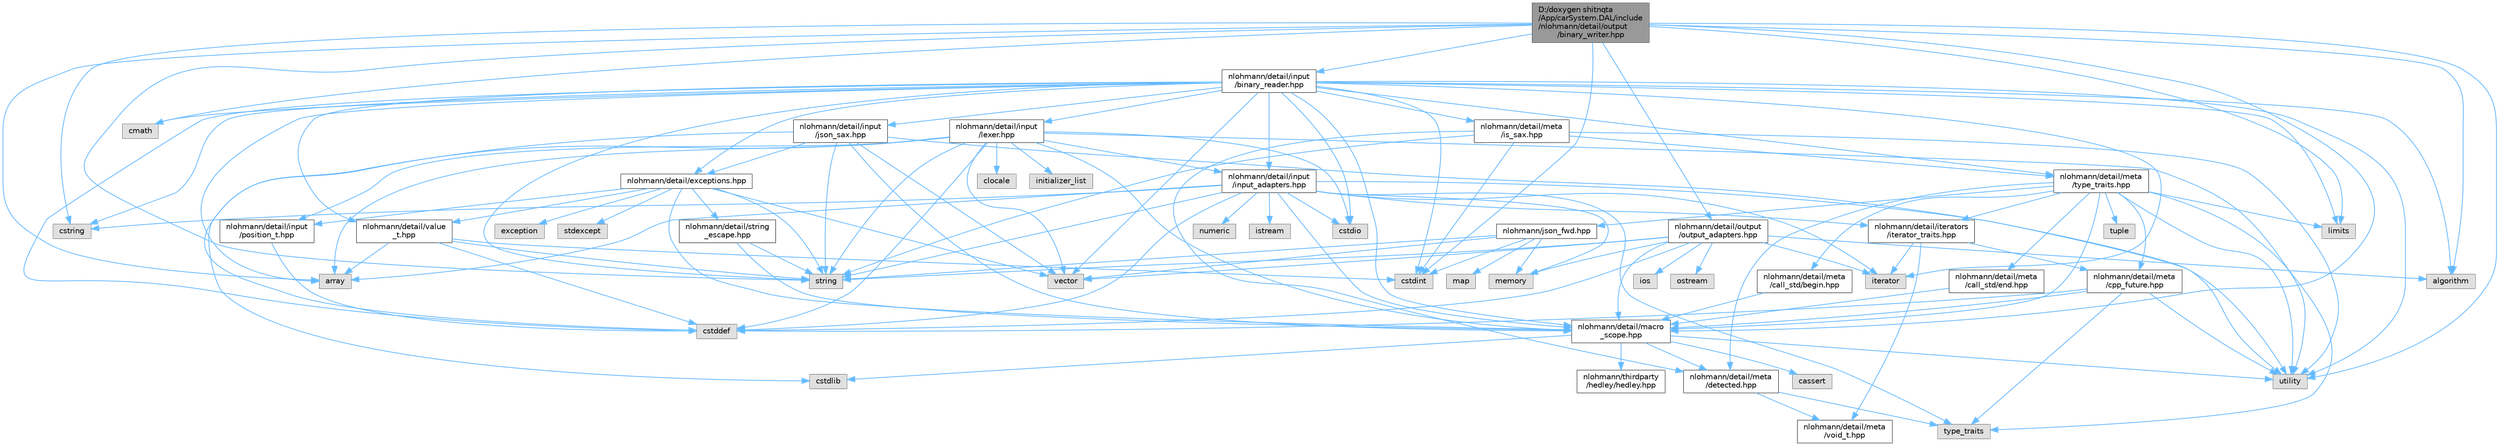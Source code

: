 digraph "D:/doxygen shitnqta/App/carSystem.DAL/include/nlohmann/detail/output/binary_writer.hpp"
{
 // INTERACTIVE_SVG=YES
 // LATEX_PDF_SIZE
  bgcolor="transparent";
  edge [fontname=Helvetica,fontsize=10,labelfontname=Helvetica,labelfontsize=10];
  node [fontname=Helvetica,fontsize=10,shape=box,height=0.2,width=0.4];
  Node1 [id="Node000001",label="D:/doxygen shitnqta\l/App/carSystem.DAL/include\l/nlohmann/detail/output\l/binary_writer.hpp",height=0.2,width=0.4,color="gray40", fillcolor="grey60", style="filled", fontcolor="black",tooltip=" "];
  Node1 -> Node2 [id="edge1_Node000001_Node000002",color="steelblue1",style="solid",tooltip=" "];
  Node2 [id="Node000002",label="algorithm",height=0.2,width=0.4,color="grey60", fillcolor="#E0E0E0", style="filled",tooltip=" "];
  Node1 -> Node3 [id="edge2_Node000001_Node000003",color="steelblue1",style="solid",tooltip=" "];
  Node3 [id="Node000003",label="array",height=0.2,width=0.4,color="grey60", fillcolor="#E0E0E0", style="filled",tooltip=" "];
  Node1 -> Node4 [id="edge3_Node000001_Node000004",color="steelblue1",style="solid",tooltip=" "];
  Node4 [id="Node000004",label="cmath",height=0.2,width=0.4,color="grey60", fillcolor="#E0E0E0", style="filled",tooltip=" "];
  Node1 -> Node5 [id="edge4_Node000001_Node000005",color="steelblue1",style="solid",tooltip=" "];
  Node5 [id="Node000005",label="cstdint",height=0.2,width=0.4,color="grey60", fillcolor="#E0E0E0", style="filled",tooltip=" "];
  Node1 -> Node6 [id="edge5_Node000001_Node000006",color="steelblue1",style="solid",tooltip=" "];
  Node6 [id="Node000006",label="cstring",height=0.2,width=0.4,color="grey60", fillcolor="#E0E0E0", style="filled",tooltip=" "];
  Node1 -> Node7 [id="edge6_Node000001_Node000007",color="steelblue1",style="solid",tooltip=" "];
  Node7 [id="Node000007",label="limits",height=0.2,width=0.4,color="grey60", fillcolor="#E0E0E0", style="filled",tooltip=" "];
  Node1 -> Node8 [id="edge7_Node000001_Node000008",color="steelblue1",style="solid",tooltip=" "];
  Node8 [id="Node000008",label="string",height=0.2,width=0.4,color="grey60", fillcolor="#E0E0E0", style="filled",tooltip=" "];
  Node1 -> Node9 [id="edge8_Node000001_Node000009",color="steelblue1",style="solid",tooltip=" "];
  Node9 [id="Node000009",label="utility",height=0.2,width=0.4,color="grey60", fillcolor="#E0E0E0", style="filled",tooltip=" "];
  Node1 -> Node10 [id="edge9_Node000001_Node000010",color="steelblue1",style="solid",tooltip=" "];
  Node10 [id="Node000010",label="nlohmann/detail/input\l/binary_reader.hpp",height=0.2,width=0.4,color="grey40", fillcolor="white", style="filled",URL="$a00164.html",tooltip=" "];
  Node10 -> Node2 [id="edge10_Node000010_Node000002",color="steelblue1",style="solid",tooltip=" "];
  Node10 -> Node3 [id="edge11_Node000010_Node000003",color="steelblue1",style="solid",tooltip=" "];
  Node10 -> Node4 [id="edge12_Node000010_Node000004",color="steelblue1",style="solid",tooltip=" "];
  Node10 -> Node11 [id="edge13_Node000010_Node000011",color="steelblue1",style="solid",tooltip=" "];
  Node11 [id="Node000011",label="cstddef",height=0.2,width=0.4,color="grey60", fillcolor="#E0E0E0", style="filled",tooltip=" "];
  Node10 -> Node5 [id="edge14_Node000010_Node000005",color="steelblue1",style="solid",tooltip=" "];
  Node10 -> Node12 [id="edge15_Node000010_Node000012",color="steelblue1",style="solid",tooltip=" "];
  Node12 [id="Node000012",label="cstdio",height=0.2,width=0.4,color="grey60", fillcolor="#E0E0E0", style="filled",tooltip=" "];
  Node10 -> Node6 [id="edge16_Node000010_Node000006",color="steelblue1",style="solid",tooltip=" "];
  Node10 -> Node13 [id="edge17_Node000010_Node000013",color="steelblue1",style="solid",tooltip=" "];
  Node13 [id="Node000013",label="iterator",height=0.2,width=0.4,color="grey60", fillcolor="#E0E0E0", style="filled",tooltip=" "];
  Node10 -> Node7 [id="edge18_Node000010_Node000007",color="steelblue1",style="solid",tooltip=" "];
  Node10 -> Node8 [id="edge19_Node000010_Node000008",color="steelblue1",style="solid",tooltip=" "];
  Node10 -> Node9 [id="edge20_Node000010_Node000009",color="steelblue1",style="solid",tooltip=" "];
  Node10 -> Node14 [id="edge21_Node000010_Node000014",color="steelblue1",style="solid",tooltip=" "];
  Node14 [id="Node000014",label="vector",height=0.2,width=0.4,color="grey60", fillcolor="#E0E0E0", style="filled",tooltip=" "];
  Node10 -> Node15 [id="edge22_Node000010_Node000015",color="steelblue1",style="solid",tooltip=" "];
  Node15 [id="Node000015",label="nlohmann/detail/exceptions.hpp",height=0.2,width=0.4,color="grey40", fillcolor="white", style="filled",URL="$a00158.html",tooltip=" "];
  Node15 -> Node16 [id="edge23_Node000015_Node000016",color="steelblue1",style="solid",tooltip=" "];
  Node16 [id="Node000016",label="exception",height=0.2,width=0.4,color="grey60", fillcolor="#E0E0E0", style="filled",tooltip=" "];
  Node15 -> Node17 [id="edge24_Node000015_Node000017",color="steelblue1",style="solid",tooltip=" "];
  Node17 [id="Node000017",label="stdexcept",height=0.2,width=0.4,color="grey60", fillcolor="#E0E0E0", style="filled",tooltip=" "];
  Node15 -> Node8 [id="edge25_Node000015_Node000008",color="steelblue1",style="solid",tooltip=" "];
  Node15 -> Node14 [id="edge26_Node000015_Node000014",color="steelblue1",style="solid",tooltip=" "];
  Node15 -> Node18 [id="edge27_Node000015_Node000018",color="steelblue1",style="solid",tooltip=" "];
  Node18 [id="Node000018",label="nlohmann/detail/value\l_t.hpp",height=0.2,width=0.4,color="grey40", fillcolor="white", style="filled",URL="$a00248.html",tooltip=" "];
  Node18 -> Node3 [id="edge28_Node000018_Node000003",color="steelblue1",style="solid",tooltip=" "];
  Node18 -> Node11 [id="edge29_Node000018_Node000011",color="steelblue1",style="solid",tooltip=" "];
  Node18 -> Node5 [id="edge30_Node000018_Node000005",color="steelblue1",style="solid",tooltip=" "];
  Node18 -> Node8 [id="edge31_Node000018_Node000008",color="steelblue1",style="solid",tooltip=" "];
  Node15 -> Node19 [id="edge32_Node000015_Node000019",color="steelblue1",style="solid",tooltip=" "];
  Node19 [id="Node000019",label="nlohmann/detail/string\l_escape.hpp",height=0.2,width=0.4,color="grey40", fillcolor="white", style="filled",URL="$a00245.html",tooltip=" "];
  Node19 -> Node8 [id="edge33_Node000019_Node000008",color="steelblue1",style="solid",tooltip=" "];
  Node19 -> Node20 [id="edge34_Node000019_Node000020",color="steelblue1",style="solid",tooltip=" "];
  Node20 [id="Node000020",label="nlohmann/detail/macro\l_scope.hpp",height=0.2,width=0.4,color="grey40", fillcolor="white", style="filled",URL="$a00206.html",tooltip=" "];
  Node20 -> Node9 [id="edge35_Node000020_Node000009",color="steelblue1",style="solid",tooltip=" "];
  Node20 -> Node21 [id="edge36_Node000020_Node000021",color="steelblue1",style="solid",tooltip=" "];
  Node21 [id="Node000021",label="nlohmann/thirdparty\l/hedley/hedley.hpp",height=0.2,width=0.4,color="grey40", fillcolor="white", style="filled",URL="$a00260.html",tooltip=" "];
  Node20 -> Node22 [id="edge37_Node000020_Node000022",color="steelblue1",style="solid",tooltip=" "];
  Node22 [id="Node000022",label="nlohmann/detail/meta\l/detected.hpp",height=0.2,width=0.4,color="grey40", fillcolor="white", style="filled",URL="$a00221.html",tooltip=" "];
  Node22 -> Node23 [id="edge38_Node000022_Node000023",color="steelblue1",style="solid",tooltip=" "];
  Node23 [id="Node000023",label="type_traits",height=0.2,width=0.4,color="grey60", fillcolor="#E0E0E0", style="filled",tooltip=" "];
  Node22 -> Node24 [id="edge39_Node000022_Node000024",color="steelblue1",style="solid",tooltip=" "];
  Node24 [id="Node000024",label="nlohmann/detail/meta\l/void_t.hpp",height=0.2,width=0.4,color="grey40", fillcolor="white", style="filled",URL="$a00233.html",tooltip=" "];
  Node20 -> Node25 [id="edge40_Node000020_Node000025",color="steelblue1",style="solid",tooltip=" "];
  Node25 [id="Node000025",label="cstdlib",height=0.2,width=0.4,color="grey60", fillcolor="#E0E0E0", style="filled",tooltip=" "];
  Node20 -> Node26 [id="edge41_Node000020_Node000026",color="steelblue1",style="solid",tooltip=" "];
  Node26 [id="Node000026",label="cassert",height=0.2,width=0.4,color="grey60", fillcolor="#E0E0E0", style="filled",tooltip=" "];
  Node15 -> Node27 [id="edge42_Node000015_Node000027",color="steelblue1",style="solid",tooltip=" "];
  Node27 [id="Node000027",label="nlohmann/detail/input\l/position_t.hpp",height=0.2,width=0.4,color="grey40", fillcolor="white", style="filled",URL="$a00179.html",tooltip=" "];
  Node27 -> Node11 [id="edge43_Node000027_Node000011",color="steelblue1",style="solid",tooltip=" "];
  Node15 -> Node20 [id="edge44_Node000015_Node000020",color="steelblue1",style="solid",tooltip=" "];
  Node10 -> Node28 [id="edge45_Node000010_Node000028",color="steelblue1",style="solid",tooltip=" "];
  Node28 [id="Node000028",label="nlohmann/detail/input\l/input_adapters.hpp",height=0.2,width=0.4,color="grey40", fillcolor="white", style="filled",URL="$a00167.html",tooltip=" "];
  Node28 -> Node3 [id="edge46_Node000028_Node000003",color="steelblue1",style="solid",tooltip=" "];
  Node28 -> Node11 [id="edge47_Node000028_Node000011",color="steelblue1",style="solid",tooltip=" "];
  Node28 -> Node6 [id="edge48_Node000028_Node000006",color="steelblue1",style="solid",tooltip=" "];
  Node28 -> Node13 [id="edge49_Node000028_Node000013",color="steelblue1",style="solid",tooltip=" "];
  Node28 -> Node29 [id="edge50_Node000028_Node000029",color="steelblue1",style="solid",tooltip=" "];
  Node29 [id="Node000029",label="memory",height=0.2,width=0.4,color="grey60", fillcolor="#E0E0E0", style="filled",tooltip=" "];
  Node28 -> Node30 [id="edge51_Node000028_Node000030",color="steelblue1",style="solid",tooltip=" "];
  Node30 [id="Node000030",label="numeric",height=0.2,width=0.4,color="grey60", fillcolor="#E0E0E0", style="filled",tooltip=" "];
  Node28 -> Node8 [id="edge52_Node000028_Node000008",color="steelblue1",style="solid",tooltip=" "];
  Node28 -> Node23 [id="edge53_Node000028_Node000023",color="steelblue1",style="solid",tooltip=" "];
  Node28 -> Node9 [id="edge54_Node000028_Node000009",color="steelblue1",style="solid",tooltip=" "];
  Node28 -> Node12 [id="edge55_Node000028_Node000012",color="steelblue1",style="solid",tooltip=" "];
  Node28 -> Node31 [id="edge56_Node000028_Node000031",color="steelblue1",style="solid",tooltip=" "];
  Node31 [id="Node000031",label="istream",height=0.2,width=0.4,color="grey60", fillcolor="#E0E0E0", style="filled",tooltip=" "];
  Node28 -> Node32 [id="edge57_Node000028_Node000032",color="steelblue1",style="solid",tooltip=" "];
  Node32 [id="Node000032",label="nlohmann/detail/iterators\l/iterator_traits.hpp",height=0.2,width=0.4,color="grey40", fillcolor="white", style="filled",URL="$a00188.html",tooltip=" "];
  Node32 -> Node13 [id="edge58_Node000032_Node000013",color="steelblue1",style="solid",tooltip=" "];
  Node32 -> Node24 [id="edge59_Node000032_Node000024",color="steelblue1",style="solid",tooltip=" "];
  Node32 -> Node33 [id="edge60_Node000032_Node000033",color="steelblue1",style="solid",tooltip=" "];
  Node33 [id="Node000033",label="nlohmann/detail/meta\l/cpp_future.hpp",height=0.2,width=0.4,color="grey40", fillcolor="white", style="filled",URL="$a00218.html",tooltip=" "];
  Node33 -> Node11 [id="edge61_Node000033_Node000011",color="steelblue1",style="solid",tooltip=" "];
  Node33 -> Node23 [id="edge62_Node000033_Node000023",color="steelblue1",style="solid",tooltip=" "];
  Node33 -> Node9 [id="edge63_Node000033_Node000009",color="steelblue1",style="solid",tooltip=" "];
  Node33 -> Node20 [id="edge64_Node000033_Node000020",color="steelblue1",style="solid",tooltip=" "];
  Node28 -> Node20 [id="edge65_Node000028_Node000020",color="steelblue1",style="solid",tooltip=" "];
  Node10 -> Node34 [id="edge66_Node000010_Node000034",color="steelblue1",style="solid",tooltip=" "];
  Node34 [id="Node000034",label="nlohmann/detail/input\l/json_sax.hpp",height=0.2,width=0.4,color="grey40", fillcolor="white", style="filled",URL="$a00170.html",tooltip=" "];
  Node34 -> Node11 [id="edge67_Node000034_Node000011",color="steelblue1",style="solid",tooltip=" "];
  Node34 -> Node8 [id="edge68_Node000034_Node000008",color="steelblue1",style="solid",tooltip=" "];
  Node34 -> Node9 [id="edge69_Node000034_Node000009",color="steelblue1",style="solid",tooltip=" "];
  Node34 -> Node14 [id="edge70_Node000034_Node000014",color="steelblue1",style="solid",tooltip=" "];
  Node34 -> Node15 [id="edge71_Node000034_Node000015",color="steelblue1",style="solid",tooltip=" "];
  Node34 -> Node20 [id="edge72_Node000034_Node000020",color="steelblue1",style="solid",tooltip=" "];
  Node10 -> Node35 [id="edge73_Node000010_Node000035",color="steelblue1",style="solid",tooltip=" "];
  Node35 [id="Node000035",label="nlohmann/detail/input\l/lexer.hpp",height=0.2,width=0.4,color="grey40", fillcolor="white", style="filled",URL="$a00173.html",tooltip=" "];
  Node35 -> Node3 [id="edge74_Node000035_Node000003",color="steelblue1",style="solid",tooltip=" "];
  Node35 -> Node36 [id="edge75_Node000035_Node000036",color="steelblue1",style="solid",tooltip=" "];
  Node36 [id="Node000036",label="clocale",height=0.2,width=0.4,color="grey60", fillcolor="#E0E0E0", style="filled",tooltip=" "];
  Node35 -> Node11 [id="edge76_Node000035_Node000011",color="steelblue1",style="solid",tooltip=" "];
  Node35 -> Node12 [id="edge77_Node000035_Node000012",color="steelblue1",style="solid",tooltip=" "];
  Node35 -> Node25 [id="edge78_Node000035_Node000025",color="steelblue1",style="solid",tooltip=" "];
  Node35 -> Node37 [id="edge79_Node000035_Node000037",color="steelblue1",style="solid",tooltip=" "];
  Node37 [id="Node000037",label="initializer_list",height=0.2,width=0.4,color="grey60", fillcolor="#E0E0E0", style="filled",tooltip=" "];
  Node35 -> Node8 [id="edge80_Node000035_Node000008",color="steelblue1",style="solid",tooltip=" "];
  Node35 -> Node9 [id="edge81_Node000035_Node000009",color="steelblue1",style="solid",tooltip=" "];
  Node35 -> Node14 [id="edge82_Node000035_Node000014",color="steelblue1",style="solid",tooltip=" "];
  Node35 -> Node28 [id="edge83_Node000035_Node000028",color="steelblue1",style="solid",tooltip=" "];
  Node35 -> Node27 [id="edge84_Node000035_Node000027",color="steelblue1",style="solid",tooltip=" "];
  Node35 -> Node20 [id="edge85_Node000035_Node000020",color="steelblue1",style="solid",tooltip=" "];
  Node10 -> Node20 [id="edge86_Node000010_Node000020",color="steelblue1",style="solid",tooltip=" "];
  Node10 -> Node38 [id="edge87_Node000010_Node000038",color="steelblue1",style="solid",tooltip=" "];
  Node38 [id="Node000038",label="nlohmann/detail/meta\l/is_sax.hpp",height=0.2,width=0.4,color="grey40", fillcolor="white", style="filled",URL="$a00227.html",tooltip=" "];
  Node38 -> Node5 [id="edge88_Node000038_Node000005",color="steelblue1",style="solid",tooltip=" "];
  Node38 -> Node9 [id="edge89_Node000038_Node000009",color="steelblue1",style="solid",tooltip=" "];
  Node38 -> Node8 [id="edge90_Node000038_Node000008",color="steelblue1",style="solid",tooltip=" "];
  Node38 -> Node22 [id="edge91_Node000038_Node000022",color="steelblue1",style="solid",tooltip=" "];
  Node38 -> Node39 [id="edge92_Node000038_Node000039",color="steelblue1",style="solid",tooltip=" "];
  Node39 [id="Node000039",label="nlohmann/detail/meta\l/type_traits.hpp",height=0.2,width=0.4,color="grey40", fillcolor="white", style="filled",URL="$a00230.html",tooltip=" "];
  Node39 -> Node7 [id="edge93_Node000039_Node000007",color="steelblue1",style="solid",tooltip=" "];
  Node39 -> Node23 [id="edge94_Node000039_Node000023",color="steelblue1",style="solid",tooltip=" "];
  Node39 -> Node9 [id="edge95_Node000039_Node000009",color="steelblue1",style="solid",tooltip=" "];
  Node39 -> Node40 [id="edge96_Node000039_Node000040",color="steelblue1",style="solid",tooltip=" "];
  Node40 [id="Node000040",label="tuple",height=0.2,width=0.4,color="grey60", fillcolor="#E0E0E0", style="filled",tooltip=" "];
  Node39 -> Node20 [id="edge97_Node000039_Node000020",color="steelblue1",style="solid",tooltip=" "];
  Node39 -> Node32 [id="edge98_Node000039_Node000032",color="steelblue1",style="solid",tooltip=" "];
  Node39 -> Node41 [id="edge99_Node000039_Node000041",color="steelblue1",style="solid",tooltip=" "];
  Node41 [id="Node000041",label="nlohmann/detail/meta\l/call_std/begin.hpp",height=0.2,width=0.4,color="grey40", fillcolor="white", style="filled",URL="$a00212.html",tooltip=" "];
  Node41 -> Node20 [id="edge100_Node000041_Node000020",color="steelblue1",style="solid",tooltip=" "];
  Node39 -> Node42 [id="edge101_Node000039_Node000042",color="steelblue1",style="solid",tooltip=" "];
  Node42 [id="Node000042",label="nlohmann/detail/meta\l/call_std/end.hpp",height=0.2,width=0.4,color="grey40", fillcolor="white", style="filled",URL="$a00215.html",tooltip=" "];
  Node42 -> Node20 [id="edge102_Node000042_Node000020",color="steelblue1",style="solid",tooltip=" "];
  Node39 -> Node33 [id="edge103_Node000039_Node000033",color="steelblue1",style="solid",tooltip=" "];
  Node39 -> Node22 [id="edge104_Node000039_Node000022",color="steelblue1",style="solid",tooltip=" "];
  Node39 -> Node43 [id="edge105_Node000039_Node000043",color="steelblue1",style="solid",tooltip=" "];
  Node43 [id="Node000043",label="nlohmann/json_fwd.hpp",height=0.2,width=0.4,color="grey40", fillcolor="white", style="filled",URL="$a00254.html",tooltip=" "];
  Node43 -> Node5 [id="edge106_Node000043_Node000005",color="steelblue1",style="solid",tooltip=" "];
  Node43 -> Node44 [id="edge107_Node000043_Node000044",color="steelblue1",style="solid",tooltip=" "];
  Node44 [id="Node000044",label="map",height=0.2,width=0.4,color="grey60", fillcolor="#E0E0E0", style="filled",tooltip=" "];
  Node43 -> Node29 [id="edge108_Node000043_Node000029",color="steelblue1",style="solid",tooltip=" "];
  Node43 -> Node8 [id="edge109_Node000043_Node000008",color="steelblue1",style="solid",tooltip=" "];
  Node43 -> Node14 [id="edge110_Node000043_Node000014",color="steelblue1",style="solid",tooltip=" "];
  Node10 -> Node39 [id="edge111_Node000010_Node000039",color="steelblue1",style="solid",tooltip=" "];
  Node10 -> Node18 [id="edge112_Node000010_Node000018",color="steelblue1",style="solid",tooltip=" "];
  Node1 -> Node20 [id="edge113_Node000001_Node000020",color="steelblue1",style="solid",tooltip=" "];
  Node1 -> Node45 [id="edge114_Node000001_Node000045",color="steelblue1",style="solid",tooltip=" "];
  Node45 [id="Node000045",label="nlohmann/detail/output\l/output_adapters.hpp",height=0.2,width=0.4,color="grey40", fillcolor="white", style="filled",URL="$a00239.html",tooltip=" "];
  Node45 -> Node2 [id="edge115_Node000045_Node000002",color="steelblue1",style="solid",tooltip=" "];
  Node45 -> Node11 [id="edge116_Node000045_Node000011",color="steelblue1",style="solid",tooltip=" "];
  Node45 -> Node13 [id="edge117_Node000045_Node000013",color="steelblue1",style="solid",tooltip=" "];
  Node45 -> Node29 [id="edge118_Node000045_Node000029",color="steelblue1",style="solid",tooltip=" "];
  Node45 -> Node8 [id="edge119_Node000045_Node000008",color="steelblue1",style="solid",tooltip=" "];
  Node45 -> Node14 [id="edge120_Node000045_Node000014",color="steelblue1",style="solid",tooltip=" "];
  Node45 -> Node46 [id="edge121_Node000045_Node000046",color="steelblue1",style="solid",tooltip=" "];
  Node46 [id="Node000046",label="ios",height=0.2,width=0.4,color="grey60", fillcolor="#E0E0E0", style="filled",tooltip=" "];
  Node45 -> Node47 [id="edge122_Node000045_Node000047",color="steelblue1",style="solid",tooltip=" "];
  Node47 [id="Node000047",label="ostream",height=0.2,width=0.4,color="grey60", fillcolor="#E0E0E0", style="filled",tooltip=" "];
  Node45 -> Node20 [id="edge123_Node000045_Node000020",color="steelblue1",style="solid",tooltip=" "];
}
